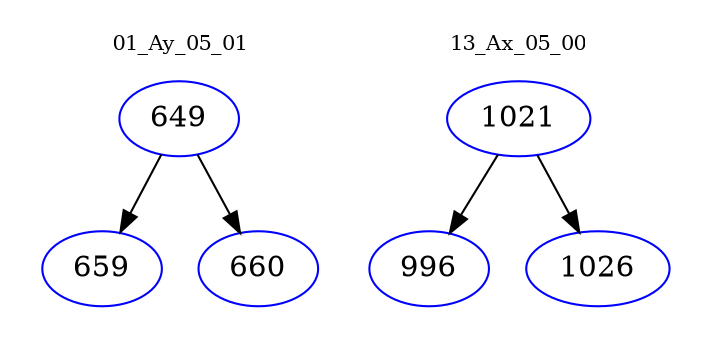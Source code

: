 digraph{
subgraph cluster_0 {
color = white
label = "01_Ay_05_01";
fontsize=10;
T0_649 [label="649", color="blue"]
T0_649 -> T0_659 [color="black"]
T0_659 [label="659", color="blue"]
T0_649 -> T0_660 [color="black"]
T0_660 [label="660", color="blue"]
}
subgraph cluster_1 {
color = white
label = "13_Ax_05_00";
fontsize=10;
T1_1021 [label="1021", color="blue"]
T1_1021 -> T1_996 [color="black"]
T1_996 [label="996", color="blue"]
T1_1021 -> T1_1026 [color="black"]
T1_1026 [label="1026", color="blue"]
}
}
